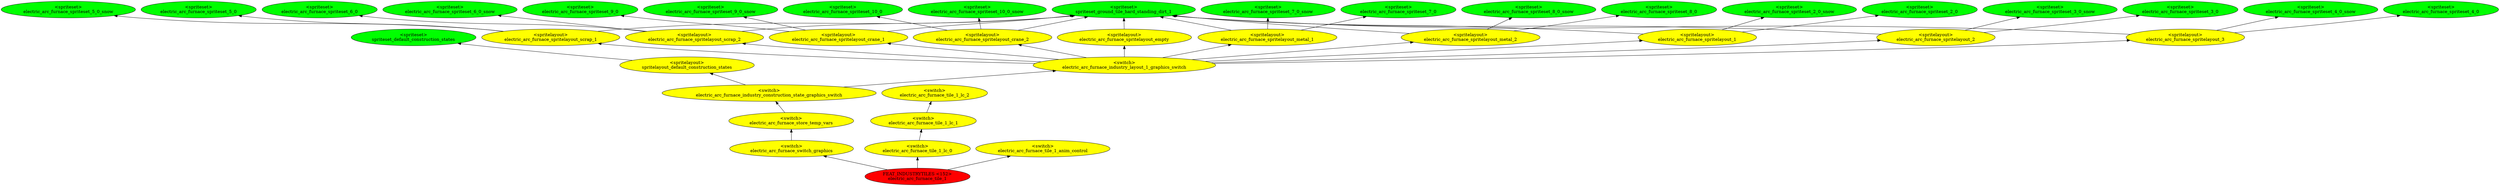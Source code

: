 digraph {
rankdir="BT"
spriteset_default_construction_states [fillcolor=green style="filled" label="<spriteset>\nspriteset_default_construction_states"]
spritelayout_default_construction_states [fillcolor=yellow style="filled" label="<spritelayout>\nspritelayout_default_construction_states"]
spriteset_ground_tile_hard_standing_dirt_1 [fillcolor=green style="filled" label="<spriteset>\nspriteset_ground_tile_hard_standing_dirt_1"]
electric_arc_furnace_spriteset_2_0 [fillcolor=green style="filled" label="<spriteset>\nelectric_arc_furnace_spriteset_2_0"]
electric_arc_furnace_spriteset_2_0_snow [fillcolor=green style="filled" label="<spriteset>\nelectric_arc_furnace_spriteset_2_0_snow"]
electric_arc_furnace_spriteset_3_0 [fillcolor=green style="filled" label="<spriteset>\nelectric_arc_furnace_spriteset_3_0"]
electric_arc_furnace_spriteset_3_0_snow [fillcolor=green style="filled" label="<spriteset>\nelectric_arc_furnace_spriteset_3_0_snow"]
electric_arc_furnace_spriteset_4_0 [fillcolor=green style="filled" label="<spriteset>\nelectric_arc_furnace_spriteset_4_0"]
electric_arc_furnace_spriteset_4_0_snow [fillcolor=green style="filled" label="<spriteset>\nelectric_arc_furnace_spriteset_4_0_snow"]
electric_arc_furnace_spriteset_5_0 [fillcolor=green style="filled" label="<spriteset>\nelectric_arc_furnace_spriteset_5_0"]
electric_arc_furnace_spriteset_5_0_snow [fillcolor=green style="filled" label="<spriteset>\nelectric_arc_furnace_spriteset_5_0_snow"]
electric_arc_furnace_spriteset_6_0 [fillcolor=green style="filled" label="<spriteset>\nelectric_arc_furnace_spriteset_6_0"]
electric_arc_furnace_spriteset_6_0_snow [fillcolor=green style="filled" label="<spriteset>\nelectric_arc_furnace_spriteset_6_0_snow"]
electric_arc_furnace_spriteset_7_0 [fillcolor=green style="filled" label="<spriteset>\nelectric_arc_furnace_spriteset_7_0"]
electric_arc_furnace_spriteset_7_0_snow [fillcolor=green style="filled" label="<spriteset>\nelectric_arc_furnace_spriteset_7_0_snow"]
electric_arc_furnace_spriteset_8_0 [fillcolor=green style="filled" label="<spriteset>\nelectric_arc_furnace_spriteset_8_0"]
electric_arc_furnace_spriteset_8_0_snow [fillcolor=green style="filled" label="<spriteset>\nelectric_arc_furnace_spriteset_8_0_snow"]
electric_arc_furnace_spriteset_9_0 [fillcolor=green style="filled" label="<spriteset>\nelectric_arc_furnace_spriteset_9_0"]
electric_arc_furnace_spriteset_9_0_snow [fillcolor=green style="filled" label="<spriteset>\nelectric_arc_furnace_spriteset_9_0_snow"]
electric_arc_furnace_spriteset_10_0 [fillcolor=green style="filled" label="<spriteset>\nelectric_arc_furnace_spriteset_10_0"]
electric_arc_furnace_spriteset_10_0_snow [fillcolor=green style="filled" label="<spriteset>\nelectric_arc_furnace_spriteset_10_0_snow"]
electric_arc_furnace_spritelayout_empty [fillcolor=yellow style="filled" label="<spritelayout>\nelectric_arc_furnace_spritelayout_empty"]
electric_arc_furnace_spritelayout_1 [fillcolor=yellow style="filled" label="<spritelayout>\nelectric_arc_furnace_spritelayout_1"]
electric_arc_furnace_spritelayout_2 [fillcolor=yellow style="filled" label="<spritelayout>\nelectric_arc_furnace_spritelayout_2"]
electric_arc_furnace_spritelayout_3 [fillcolor=yellow style="filled" label="<spritelayout>\nelectric_arc_furnace_spritelayout_3"]
electric_arc_furnace_spritelayout_scrap_1 [fillcolor=yellow style="filled" label="<spritelayout>\nelectric_arc_furnace_spritelayout_scrap_1"]
electric_arc_furnace_spritelayout_scrap_2 [fillcolor=yellow style="filled" label="<spritelayout>\nelectric_arc_furnace_spritelayout_scrap_2"]
electric_arc_furnace_spritelayout_crane_1 [fillcolor=yellow style="filled" label="<spritelayout>\nelectric_arc_furnace_spritelayout_crane_1"]
electric_arc_furnace_spritelayout_crane_2 [fillcolor=yellow style="filled" label="<spritelayout>\nelectric_arc_furnace_spritelayout_crane_2"]
electric_arc_furnace_spritelayout_metal_1 [fillcolor=yellow style="filled" label="<spritelayout>\nelectric_arc_furnace_spritelayout_metal_1"]
electric_arc_furnace_spritelayout_metal_2 [fillcolor=yellow style="filled" label="<spritelayout>\nelectric_arc_furnace_spritelayout_metal_2"]
electric_arc_furnace_industry_layout_1_graphics_switch [fillcolor=yellow style="filled" label="<switch>\nelectric_arc_furnace_industry_layout_1_graphics_switch"]
electric_arc_furnace_industry_construction_state_graphics_switch [fillcolor=yellow style="filled" label="<switch>\nelectric_arc_furnace_industry_construction_state_graphics_switch"]
electric_arc_furnace_store_temp_vars [fillcolor=yellow style="filled" label="<switch>\nelectric_arc_furnace_store_temp_vars"]
electric_arc_furnace_switch_graphics [fillcolor=yellow style="filled" label="<switch>\nelectric_arc_furnace_switch_graphics"]
electric_arc_furnace_tile_1_lc_2 [fillcolor=yellow style="filled" label="<switch>\nelectric_arc_furnace_tile_1_lc_2"]
electric_arc_furnace_tile_1_lc_1 [fillcolor=yellow style="filled" label="<switch>\nelectric_arc_furnace_tile_1_lc_1"]
electric_arc_furnace_tile_1_lc_0 [fillcolor=yellow style="filled" label="<switch>\nelectric_arc_furnace_tile_1_lc_0"]
electric_arc_furnace_tile_1_anim_control [fillcolor=yellow style="filled" label="<switch>\nelectric_arc_furnace_tile_1_anim_control"]
electric_arc_furnace_tile_1 [fillcolor=red style="filled" label="FEAT_INDUSTRYTILES <152>\nelectric_arc_furnace_tile_1"]
electric_arc_furnace_industry_construction_state_graphics_switch->spritelayout_default_construction_states
electric_arc_furnace_tile_1->electric_arc_furnace_switch_graphics
electric_arc_furnace_spritelayout_3->spriteset_ground_tile_hard_standing_dirt_1
electric_arc_furnace_industry_layout_1_graphics_switch->electric_arc_furnace_spritelayout_crane_1
electric_arc_furnace_tile_1_lc_1->electric_arc_furnace_tile_1_lc_2
electric_arc_furnace_spritelayout_scrap_1->electric_arc_furnace_spriteset_5_0
electric_arc_furnace_spritelayout_2->spriteset_ground_tile_hard_standing_dirt_1
electric_arc_furnace_spritelayout_metal_1->spriteset_ground_tile_hard_standing_dirt_1
electric_arc_furnace_spritelayout_crane_2->electric_arc_furnace_spriteset_10_0_snow
electric_arc_furnace_spritelayout_metal_2->electric_arc_furnace_spriteset_8_0
electric_arc_furnace_spritelayout_3->electric_arc_furnace_spriteset_4_0
electric_arc_furnace_spritelayout_scrap_2->electric_arc_furnace_spriteset_6_0
electric_arc_furnace_spritelayout_crane_1->spriteset_ground_tile_hard_standing_dirt_1
electric_arc_furnace_industry_layout_1_graphics_switch->electric_arc_furnace_spritelayout_empty
electric_arc_furnace_switch_graphics->electric_arc_furnace_store_temp_vars
electric_arc_furnace_spritelayout_empty->spriteset_ground_tile_hard_standing_dirt_1
electric_arc_furnace_industry_layout_1_graphics_switch->electric_arc_furnace_spritelayout_2
electric_arc_furnace_industry_layout_1_graphics_switch->electric_arc_furnace_spritelayout_3
electric_arc_furnace_industry_layout_1_graphics_switch->electric_arc_furnace_spritelayout_metal_1
electric_arc_furnace_spritelayout_1->electric_arc_furnace_spriteset_2_0_snow
electric_arc_furnace_spritelayout_crane_2->spriteset_ground_tile_hard_standing_dirt_1
electric_arc_furnace_industry_layout_1_graphics_switch->electric_arc_furnace_spritelayout_metal_2
electric_arc_furnace_spritelayout_1->spriteset_ground_tile_hard_standing_dirt_1
electric_arc_furnace_spritelayout_crane_2->electric_arc_furnace_spriteset_10_0
electric_arc_furnace_industry_construction_state_graphics_switch->electric_arc_furnace_industry_layout_1_graphics_switch
electric_arc_furnace_spritelayout_metal_2->electric_arc_furnace_spriteset_8_0_snow
electric_arc_furnace_industry_layout_1_graphics_switch->electric_arc_furnace_spritelayout_scrap_1
electric_arc_furnace_spritelayout_scrap_1->spriteset_ground_tile_hard_standing_dirt_1
electric_arc_furnace_tile_1->electric_arc_furnace_tile_1_anim_control
electric_arc_furnace_store_temp_vars->electric_arc_furnace_industry_construction_state_graphics_switch
electric_arc_furnace_spritelayout_scrap_2->electric_arc_furnace_spriteset_6_0_snow
electric_arc_furnace_spritelayout_scrap_2->spriteset_ground_tile_hard_standing_dirt_1
electric_arc_furnace_tile_1->electric_arc_furnace_tile_1_lc_0
electric_arc_furnace_industry_layout_1_graphics_switch->electric_arc_furnace_spritelayout_1
electric_arc_furnace_industry_layout_1_graphics_switch->electric_arc_furnace_spritelayout_scrap_2
electric_arc_furnace_spritelayout_metal_1->electric_arc_furnace_spriteset_7_0_snow
electric_arc_furnace_spritelayout_metal_1->electric_arc_furnace_spriteset_7_0
electric_arc_furnace_industry_layout_1_graphics_switch->electric_arc_furnace_spritelayout_crane_2
electric_arc_furnace_tile_1_lc_0->electric_arc_furnace_tile_1_lc_1
electric_arc_furnace_spritelayout_metal_2->spriteset_ground_tile_hard_standing_dirt_1
electric_arc_furnace_spritelayout_crane_1->electric_arc_furnace_spriteset_9_0
spritelayout_default_construction_states->spriteset_default_construction_states
electric_arc_furnace_spritelayout_2->electric_arc_furnace_spriteset_3_0_snow
electric_arc_furnace_spritelayout_2->electric_arc_furnace_spriteset_3_0
electric_arc_furnace_spritelayout_crane_1->electric_arc_furnace_spriteset_9_0_snow
electric_arc_furnace_spritelayout_1->electric_arc_furnace_spriteset_2_0
electric_arc_furnace_spritelayout_3->electric_arc_furnace_spriteset_4_0_snow
electric_arc_furnace_spritelayout_scrap_1->electric_arc_furnace_spriteset_5_0_snow
}
